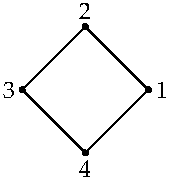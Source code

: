 settings.tex="pdflatex";

texpreamble("\usepackage{amsmath}
\usepackage{amsthm,amssymb}
\usepackage{mathpazo}
\usepackage[svgnames]{xcolor}
");
import graph;


size(90);

int n=4;

pair a=dir(0);

pair[] p={a};

for(int i=1; i<=n; ++i){p.push(rotate(360/n,(0,0))*p[i-1]);}

pair[] q={(p[0]+p[1])/2};

for(int i=1; i<=n+1; ++i){q.push(rotate(360/n,(0,0))*q[i-1]);}

for(int i=0; i<n; ++i){
draw(p[i]--p[i+1]);
dot(string(i+1),p[i],p[i]);}

//for(int i=0; i<n/2; ++i){
//draw(p[i]--p[i+2],dotted);
//draw(q[i]--q[i+2],dotted);}

